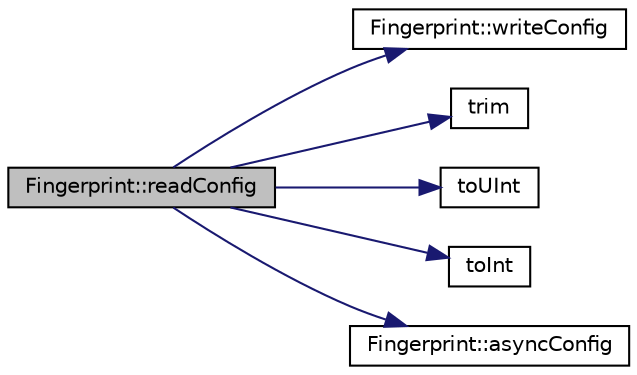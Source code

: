digraph "Fingerprint::readConfig"
{
  edge [fontname="Helvetica",fontsize="10",labelfontname="Helvetica",labelfontsize="10"];
  node [fontname="Helvetica",fontsize="10",shape=record];
  rankdir="LR";
  Node1 [label="Fingerprint::readConfig",height=0.2,width=0.4,color="black", fillcolor="grey75", style="filled", fontcolor="black"];
  Node1 -> Node2 [color="midnightblue",fontsize="10",style="solid",fontname="Helvetica"];
  Node2 [label="Fingerprint::writeConfig",height=0.2,width=0.4,color="black", fillcolor="white", style="filled",URL="$class_fingerprint.html#a2dd5fc3b9f6486b66fdb150b070609ef"];
  Node1 -> Node3 [color="midnightblue",fontsize="10",style="solid",fontname="Helvetica"];
  Node3 [label="trim",height=0.2,width=0.4,color="black", fillcolor="white", style="filled",URL="$utils_8c.html#a8f296e2523070977e90ecb456d2abe41"];
  Node1 -> Node4 [color="midnightblue",fontsize="10",style="solid",fontname="Helvetica"];
  Node4 [label="toUInt",height=0.2,width=0.4,color="black", fillcolor="white", style="filled",URL="$utils_8c.html#ab2a475573cefe9e386441dedc525ac55"];
  Node1 -> Node5 [color="midnightblue",fontsize="10",style="solid",fontname="Helvetica"];
  Node5 [label="toInt",height=0.2,width=0.4,color="black", fillcolor="white", style="filled",URL="$utils_8c.html#a89b3a4a13a99d55f31c65fd8f69a1d51"];
  Node1 -> Node6 [color="midnightblue",fontsize="10",style="solid",fontname="Helvetica"];
  Node6 [label="Fingerprint::asyncConfig",height=0.2,width=0.4,color="black", fillcolor="white", style="filled",URL="$class_fingerprint.html#ad9c2578b52ab75983271ea55d402ef25"];
}
